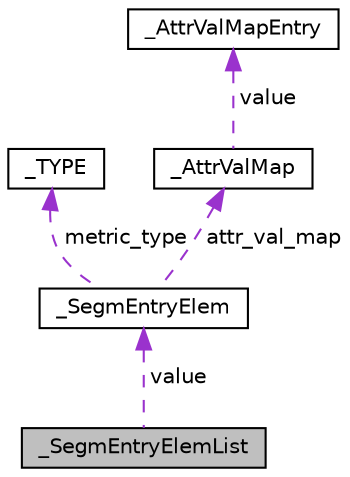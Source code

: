 digraph "_SegmEntryElemList"
{
  edge [fontname="Helvetica",fontsize="10",labelfontname="Helvetica",labelfontsize="10"];
  node [fontname="Helvetica",fontsize="10",shape=record];
  Node1 [label="_SegmEntryElemList",height=0.2,width=0.4,color="black", fillcolor="grey75", style="filled", fontcolor="black"];
  Node2 -> Node1 [dir="back",color="darkorchid3",fontsize="10",style="dashed",label=" value" ,fontname="Helvetica"];
  Node2 [label="_SegmEntryElem",height=0.2,width=0.4,color="black", fillcolor="white", style="filled",URL="$struct___segm_entry_elem.html"];
  Node3 -> Node2 [dir="back",color="darkorchid3",fontsize="10",style="dashed",label=" metric_type" ,fontname="Helvetica"];
  Node3 [label="_TYPE",height=0.2,width=0.4,color="black", fillcolor="white", style="filled",URL="$struct___t_y_p_e.html"];
  Node4 -> Node2 [dir="back",color="darkorchid3",fontsize="10",style="dashed",label=" attr_val_map" ,fontname="Helvetica"];
  Node4 [label="_AttrValMap",height=0.2,width=0.4,color="black", fillcolor="white", style="filled",URL="$struct___attr_val_map.html"];
  Node5 -> Node4 [dir="back",color="darkorchid3",fontsize="10",style="dashed",label=" value" ,fontname="Helvetica"];
  Node5 [label="_AttrValMapEntry",height=0.2,width=0.4,color="black", fillcolor="white", style="filled",URL="$struct___attr_val_map_entry.html"];
}
